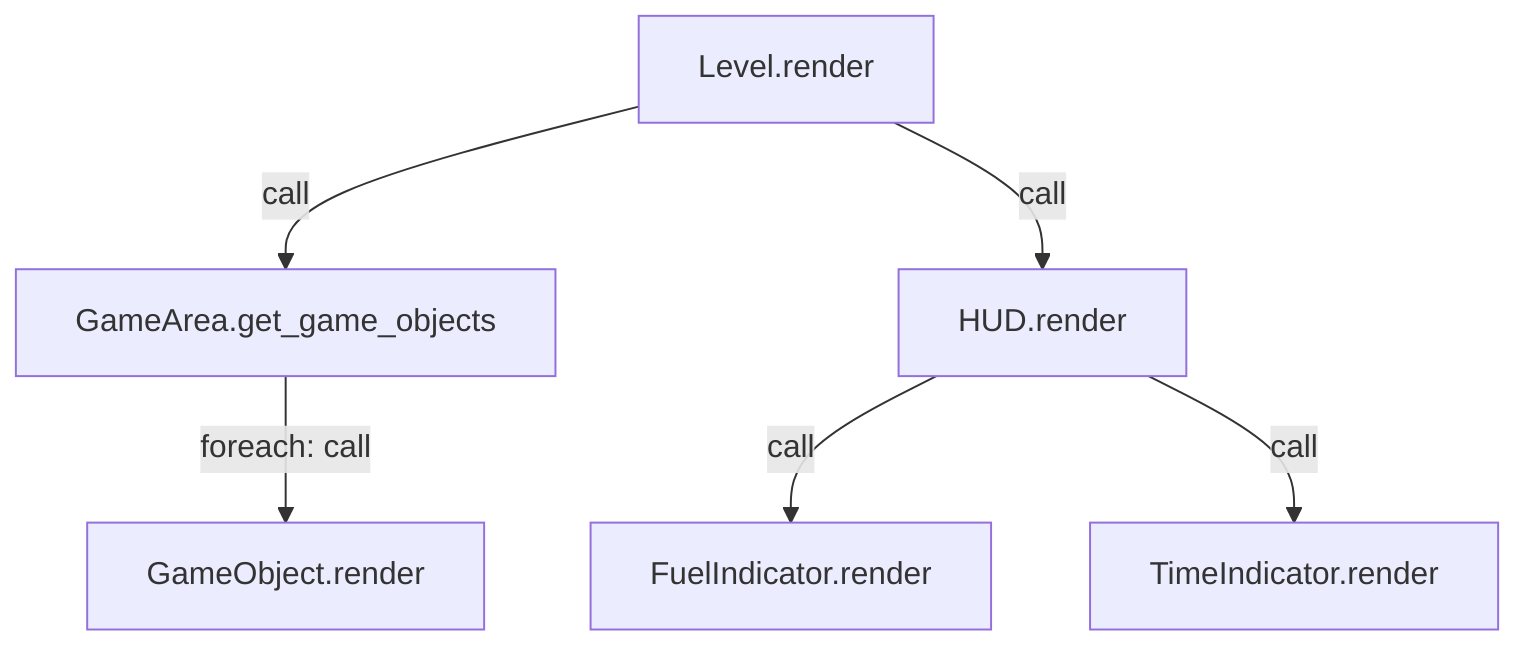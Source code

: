graph TD
A[Level.render] -->|call| B[GameArea.get_game_objects] 
B-->|foreach: call| F[GameObject.render]
A -->|call| C[HUD.render]
C -->|call| D[FuelIndicator.render]

C -->|call| E[TimeIndicator.render]
